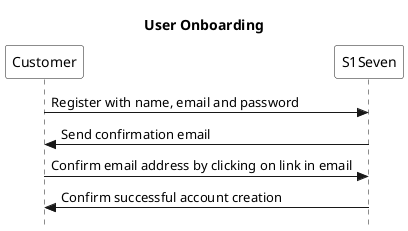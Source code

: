@startuml
title User Onboarding
skinparam style strictuml 
participant Customer #FFFFFF
participant S1Seven #FFFFFF
Customer -> S1Seven: Register with name, email and password
S1Seven -> Customer: Send confirmation email
Customer -> S1Seven: Confirm email address by clicking on link in email
S1Seven -> Customer: Confirm successful account creation
@enduml

